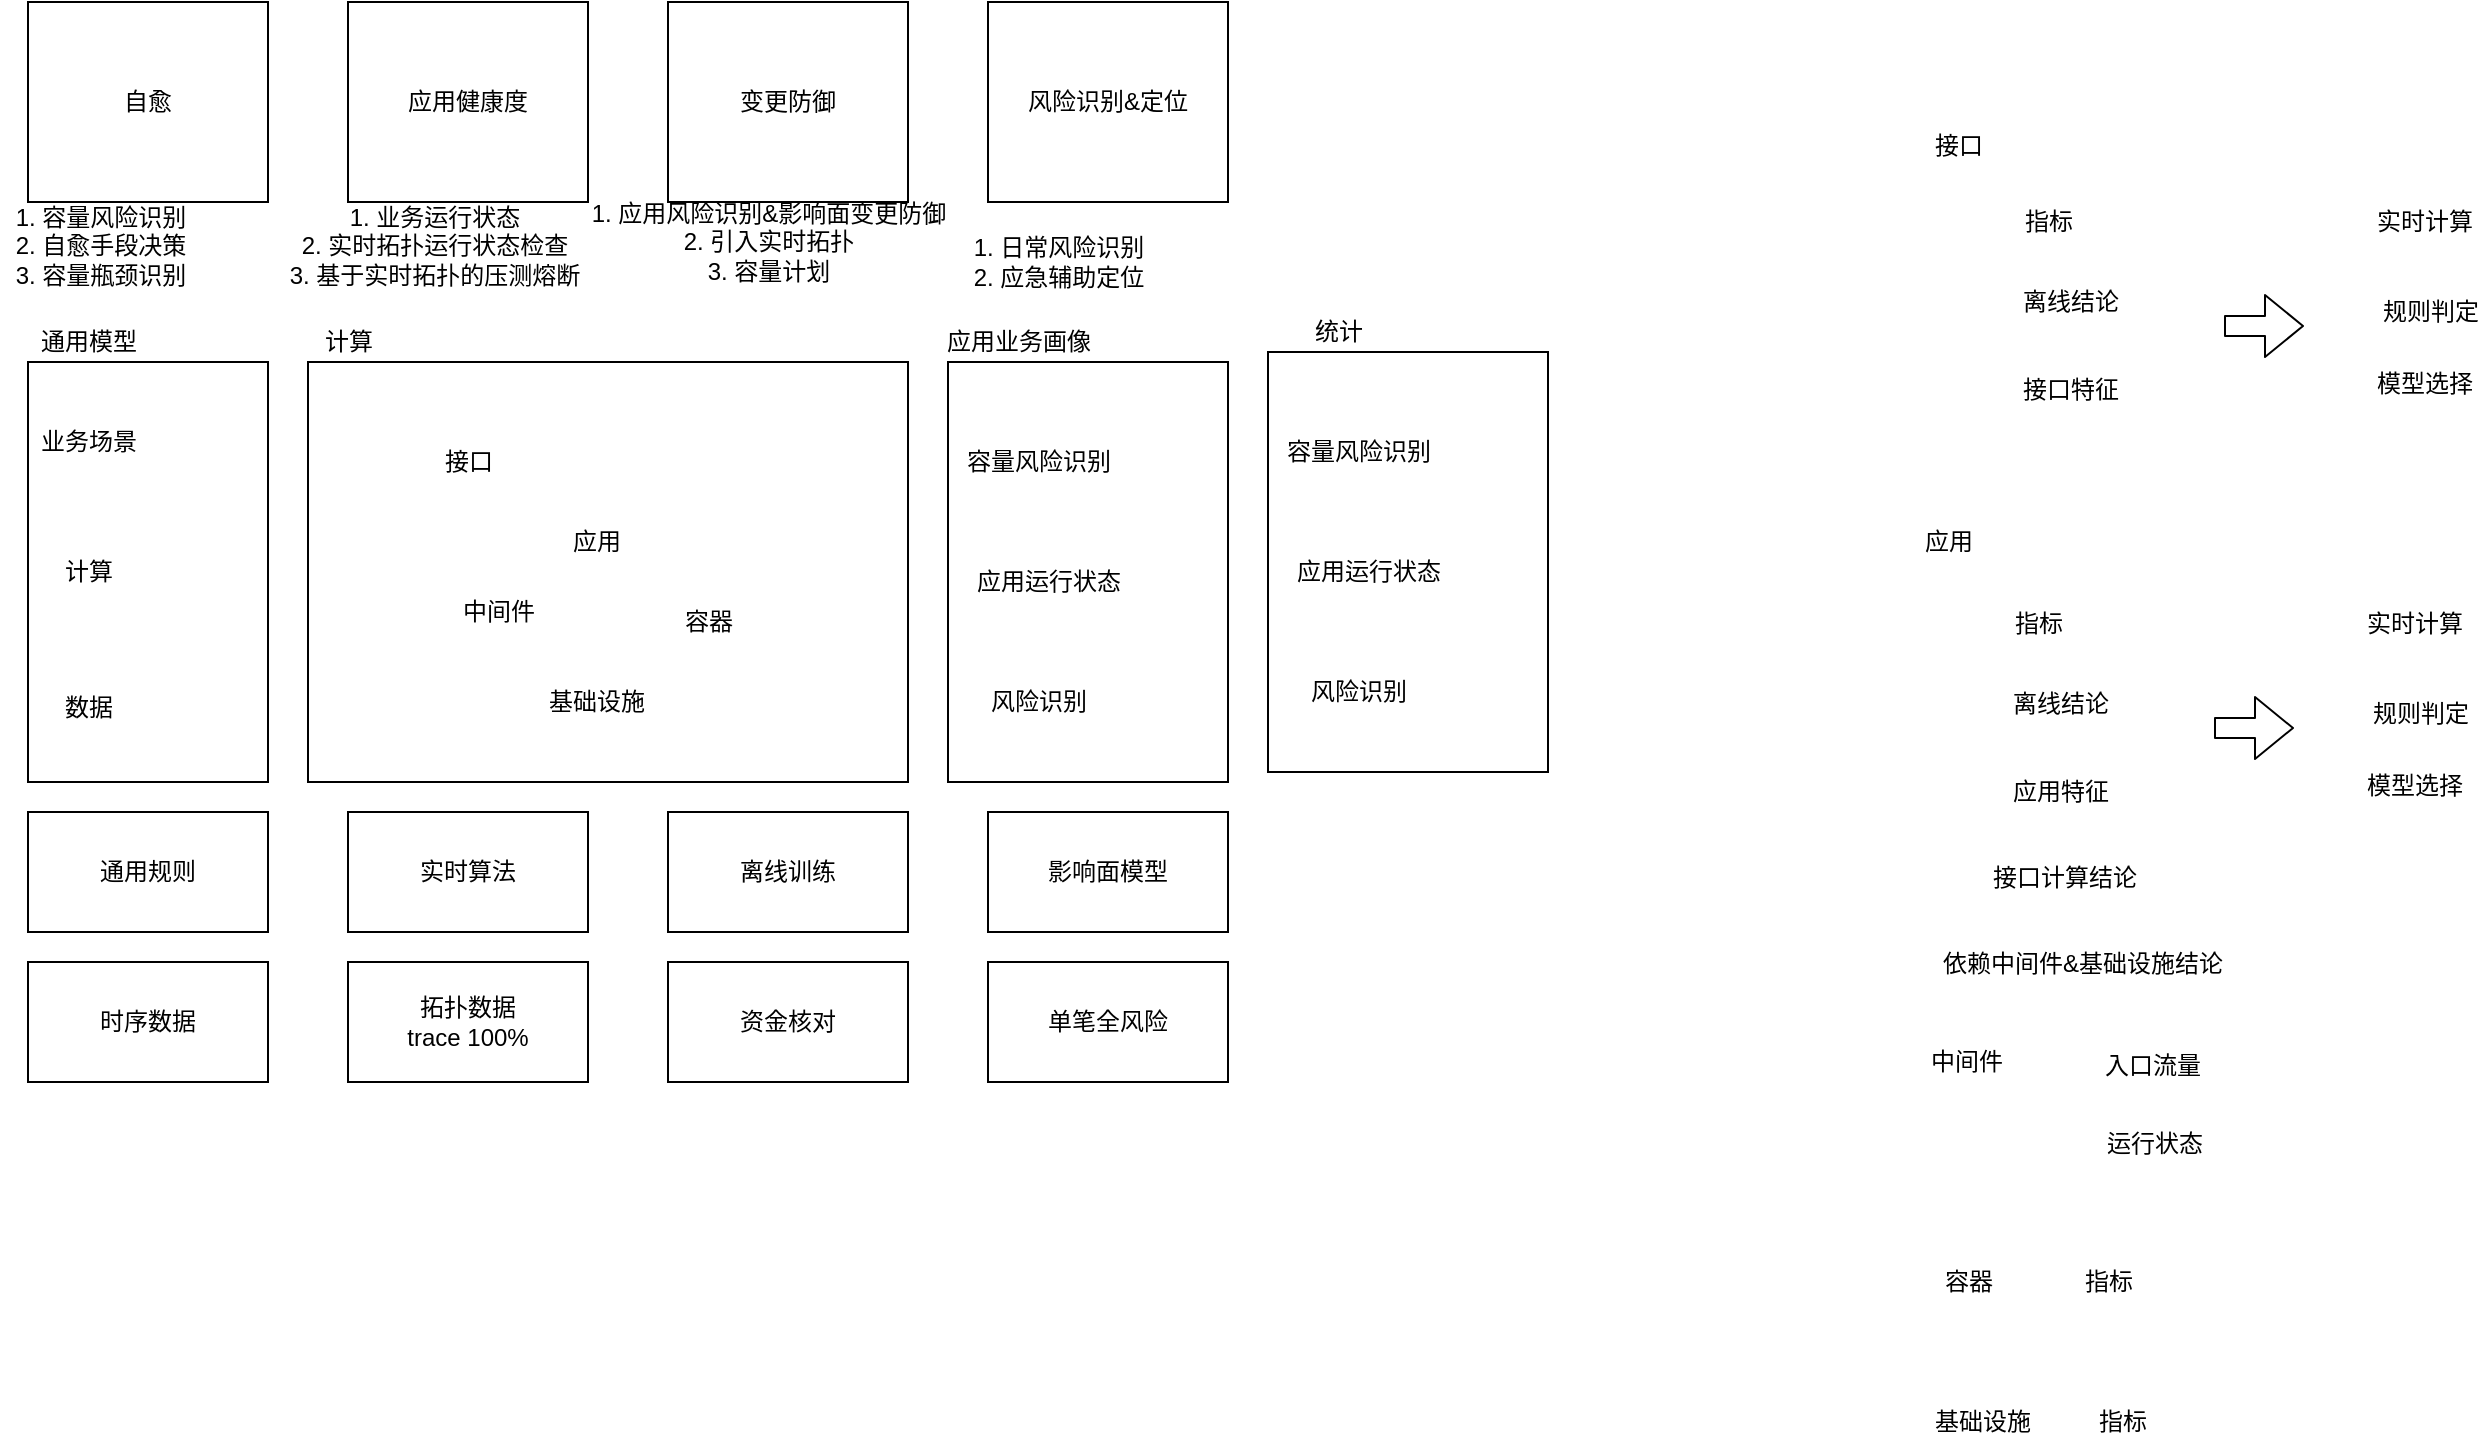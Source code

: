 <mxfile version="13.1.3" type="github">
  <diagram id="1SOZtOeF8l6XhYHRm-za" name="Page-1">
    <mxGraphModel dx="1318" dy="739" grid="1" gridSize="10" guides="1" tooltips="1" connect="1" arrows="1" fold="1" page="1" pageScale="1" pageWidth="827" pageHeight="1169" math="0" shadow="0">
      <root>
        <mxCell id="0" />
        <mxCell id="1" parent="0" />
        <mxCell id="JQEy4xFTPfn_6e3LgADh-1" value="时序数据" style="rounded=0;whiteSpace=wrap;html=1;" parent="1" vertex="1">
          <mxGeometry x="110" y="600" width="120" height="60" as="geometry" />
        </mxCell>
        <mxCell id="JQEy4xFTPfn_6e3LgADh-2" value="拓扑数据&lt;br&gt;trace 100%" style="rounded=0;whiteSpace=wrap;html=1;" parent="1" vertex="1">
          <mxGeometry x="270" y="600" width="120" height="60" as="geometry" />
        </mxCell>
        <mxCell id="JQEy4xFTPfn_6e3LgADh-3" value="资金核对" style="rounded=0;whiteSpace=wrap;html=1;" parent="1" vertex="1">
          <mxGeometry x="430" y="600" width="120" height="60" as="geometry" />
        </mxCell>
        <mxCell id="JQEy4xFTPfn_6e3LgADh-4" value="单笔全风险" style="rounded=0;whiteSpace=wrap;html=1;" parent="1" vertex="1">
          <mxGeometry x="590" y="600" width="120" height="60" as="geometry" />
        </mxCell>
        <mxCell id="JQEy4xFTPfn_6e3LgADh-5" value="通用规则" style="rounded=0;whiteSpace=wrap;html=1;" parent="1" vertex="1">
          <mxGeometry x="110" y="525" width="120" height="60" as="geometry" />
        </mxCell>
        <mxCell id="JQEy4xFTPfn_6e3LgADh-6" value="实时算法" style="rounded=0;whiteSpace=wrap;html=1;" parent="1" vertex="1">
          <mxGeometry x="270" y="525" width="120" height="60" as="geometry" />
        </mxCell>
        <mxCell id="JQEy4xFTPfn_6e3LgADh-7" value="离线训练" style="rounded=0;whiteSpace=wrap;html=1;" parent="1" vertex="1">
          <mxGeometry x="430" y="525" width="120" height="60" as="geometry" />
        </mxCell>
        <mxCell id="JQEy4xFTPfn_6e3LgADh-8" value="影响面模型" style="rounded=0;whiteSpace=wrap;html=1;" parent="1" vertex="1">
          <mxGeometry x="590" y="525" width="120" height="60" as="geometry" />
        </mxCell>
        <mxCell id="JQEy4xFTPfn_6e3LgADh-10" value="" style="rounded=0;whiteSpace=wrap;html=1;" parent="1" vertex="1">
          <mxGeometry x="110" y="300" width="120" height="210" as="geometry" />
        </mxCell>
        <mxCell id="ywDv_ColvlXOYt9Vahqf-1" value="通用模型" style="text;html=1;align=center;verticalAlign=middle;resizable=0;points=[];autosize=1;" vertex="1" parent="1">
          <mxGeometry x="110" y="280" width="60" height="20" as="geometry" />
        </mxCell>
        <mxCell id="ywDv_ColvlXOYt9Vahqf-2" value="计算" style="text;html=1;align=center;verticalAlign=middle;resizable=0;points=[];autosize=1;" vertex="1" parent="1">
          <mxGeometry x="250" y="280" width="40" height="20" as="geometry" />
        </mxCell>
        <mxCell id="ywDv_ColvlXOYt9Vahqf-3" value="应用业务画像" style="text;html=1;align=center;verticalAlign=middle;resizable=0;points=[];autosize=1;" vertex="1" parent="1">
          <mxGeometry x="560" y="280" width="90" height="20" as="geometry" />
        </mxCell>
        <mxCell id="ywDv_ColvlXOYt9Vahqf-4" value="" style="rounded=0;whiteSpace=wrap;html=1;" vertex="1" parent="1">
          <mxGeometry x="250" y="300" width="300" height="210" as="geometry" />
        </mxCell>
        <mxCell id="ywDv_ColvlXOYt9Vahqf-5" value="" style="rounded=0;whiteSpace=wrap;html=1;" vertex="1" parent="1">
          <mxGeometry x="570" y="300" width="140" height="210" as="geometry" />
        </mxCell>
        <mxCell id="ywDv_ColvlXOYt9Vahqf-6" value="自愈" style="rounded=0;whiteSpace=wrap;html=1;" vertex="1" parent="1">
          <mxGeometry x="110" y="120" width="120" height="100" as="geometry" />
        </mxCell>
        <mxCell id="ywDv_ColvlXOYt9Vahqf-7" value="应用健康度" style="rounded=0;whiteSpace=wrap;html=1;" vertex="1" parent="1">
          <mxGeometry x="270" y="120" width="120" height="100" as="geometry" />
        </mxCell>
        <mxCell id="ywDv_ColvlXOYt9Vahqf-8" value="变更防御" style="rounded=0;whiteSpace=wrap;html=1;" vertex="1" parent="1">
          <mxGeometry x="430" y="120" width="120" height="100" as="geometry" />
        </mxCell>
        <mxCell id="ywDv_ColvlXOYt9Vahqf-9" value="风险识别&amp;amp;定位" style="rounded=0;whiteSpace=wrap;html=1;" vertex="1" parent="1">
          <mxGeometry x="590" y="120" width="120" height="100" as="geometry" />
        </mxCell>
        <mxCell id="ywDv_ColvlXOYt9Vahqf-10" value="1. 容量风险识别&lt;br&gt;2. 自愈手段决策&lt;br&gt;3. 容量瓶颈识别" style="text;html=1;align=center;verticalAlign=middle;resizable=0;points=[];autosize=1;" vertex="1" parent="1">
          <mxGeometry x="96" y="217" width="100" height="50" as="geometry" />
        </mxCell>
        <mxCell id="ywDv_ColvlXOYt9Vahqf-11" value="1. 日常风险识别&lt;br&gt;2. 应急辅助定位" style="text;html=1;align=center;verticalAlign=middle;resizable=0;points=[];autosize=1;" vertex="1" parent="1">
          <mxGeometry x="575" y="235" width="100" height="30" as="geometry" />
        </mxCell>
        <mxCell id="ywDv_ColvlXOYt9Vahqf-12" value="1. 业务运行状态&lt;br&gt;2. 实时拓扑运行状态检查&lt;br&gt;3. 基于实时拓扑的压测熔断" style="text;html=1;align=center;verticalAlign=middle;resizable=0;points=[];autosize=1;" vertex="1" parent="1">
          <mxGeometry x="233" y="217" width="160" height="50" as="geometry" />
        </mxCell>
        <mxCell id="ywDv_ColvlXOYt9Vahqf-13" value="1. 应用风险识别&amp;amp;影响面变更防御&lt;br&gt;2. 引入实时拓扑&lt;br&gt;3. 容量计划" style="text;html=1;align=center;verticalAlign=middle;resizable=0;points=[];autosize=1;" vertex="1" parent="1">
          <mxGeometry x="385" y="215" width="190" height="50" as="geometry" />
        </mxCell>
        <mxCell id="ywDv_ColvlXOYt9Vahqf-14" value="业务场景" style="text;html=1;align=center;verticalAlign=middle;resizable=0;points=[];autosize=1;" vertex="1" parent="1">
          <mxGeometry x="110" y="330" width="60" height="20" as="geometry" />
        </mxCell>
        <mxCell id="ywDv_ColvlXOYt9Vahqf-15" value="计算" style="text;html=1;align=center;verticalAlign=middle;resizable=0;points=[];autosize=1;" vertex="1" parent="1">
          <mxGeometry x="120" y="395" width="40" height="20" as="geometry" />
        </mxCell>
        <mxCell id="ywDv_ColvlXOYt9Vahqf-16" value="数据" style="text;html=1;align=center;verticalAlign=middle;resizable=0;points=[];autosize=1;" vertex="1" parent="1">
          <mxGeometry x="120" y="463" width="40" height="20" as="geometry" />
        </mxCell>
        <mxCell id="ywDv_ColvlXOYt9Vahqf-17" value="容量风险识别" style="text;html=1;align=center;verticalAlign=middle;resizable=0;points=[];autosize=1;" vertex="1" parent="1">
          <mxGeometry x="570" y="340" width="90" height="20" as="geometry" />
        </mxCell>
        <mxCell id="ywDv_ColvlXOYt9Vahqf-20" value="应用运行状态" style="text;html=1;align=center;verticalAlign=middle;resizable=0;points=[];autosize=1;" vertex="1" parent="1">
          <mxGeometry x="575" y="400" width="90" height="20" as="geometry" />
        </mxCell>
        <mxCell id="ywDv_ColvlXOYt9Vahqf-21" value="风险识别" style="text;html=1;align=center;verticalAlign=middle;resizable=0;points=[];autosize=1;" vertex="1" parent="1">
          <mxGeometry x="585" y="460" width="60" height="20" as="geometry" />
        </mxCell>
        <mxCell id="ywDv_ColvlXOYt9Vahqf-22" value="应用" style="text;html=1;align=center;verticalAlign=middle;resizable=0;points=[];autosize=1;" vertex="1" parent="1">
          <mxGeometry x="374" y="380" width="40" height="20" as="geometry" />
        </mxCell>
        <mxCell id="ywDv_ColvlXOYt9Vahqf-23" value="中间件" style="text;html=1;align=center;verticalAlign=middle;resizable=0;points=[];autosize=1;" vertex="1" parent="1">
          <mxGeometry x="320" y="415" width="50" height="20" as="geometry" />
        </mxCell>
        <mxCell id="ywDv_ColvlXOYt9Vahqf-24" value="容器" style="text;html=1;align=center;verticalAlign=middle;resizable=0;points=[];autosize=1;" vertex="1" parent="1">
          <mxGeometry x="430" y="420" width="40" height="20" as="geometry" />
        </mxCell>
        <mxCell id="ywDv_ColvlXOYt9Vahqf-25" value="接口" style="text;html=1;align=center;verticalAlign=middle;resizable=0;points=[];autosize=1;" vertex="1" parent="1">
          <mxGeometry x="310" y="340" width="40" height="20" as="geometry" />
        </mxCell>
        <mxCell id="ywDv_ColvlXOYt9Vahqf-26" value="基础设施" style="text;html=1;align=center;verticalAlign=middle;resizable=0;points=[];autosize=1;" vertex="1" parent="1">
          <mxGeometry x="364" y="460" width="60" height="20" as="geometry" />
        </mxCell>
        <mxCell id="ywDv_ColvlXOYt9Vahqf-27" value="统计" style="text;html=1;align=center;verticalAlign=middle;resizable=0;points=[];autosize=1;" vertex="1" parent="1">
          <mxGeometry x="745" y="275" width="40" height="20" as="geometry" />
        </mxCell>
        <mxCell id="ywDv_ColvlXOYt9Vahqf-28" value="" style="rounded=0;whiteSpace=wrap;html=1;" vertex="1" parent="1">
          <mxGeometry x="730" y="295" width="140" height="210" as="geometry" />
        </mxCell>
        <mxCell id="ywDv_ColvlXOYt9Vahqf-29" value="容量风险识别" style="text;html=1;align=center;verticalAlign=middle;resizable=0;points=[];autosize=1;" vertex="1" parent="1">
          <mxGeometry x="730" y="335" width="90" height="20" as="geometry" />
        </mxCell>
        <mxCell id="ywDv_ColvlXOYt9Vahqf-30" value="应用运行状态" style="text;html=1;align=center;verticalAlign=middle;resizable=0;points=[];autosize=1;" vertex="1" parent="1">
          <mxGeometry x="735" y="395" width="90" height="20" as="geometry" />
        </mxCell>
        <mxCell id="ywDv_ColvlXOYt9Vahqf-31" value="风险识别" style="text;html=1;align=center;verticalAlign=middle;resizable=0;points=[];autosize=1;" vertex="1" parent="1">
          <mxGeometry x="745" y="455" width="60" height="20" as="geometry" />
        </mxCell>
        <mxCell id="ywDv_ColvlXOYt9Vahqf-34" value="指标" style="text;html=1;align=center;verticalAlign=middle;resizable=0;points=[];autosize=1;" vertex="1" parent="1">
          <mxGeometry x="1095" y="421" width="40" height="20" as="geometry" />
        </mxCell>
        <mxCell id="ywDv_ColvlXOYt9Vahqf-35" value="离线结论" style="text;html=1;align=center;verticalAlign=middle;resizable=0;points=[];autosize=1;" vertex="1" parent="1">
          <mxGeometry x="1096" y="461" width="60" height="20" as="geometry" />
        </mxCell>
        <mxCell id="ywDv_ColvlXOYt9Vahqf-36" value="应用特征" style="text;html=1;align=center;verticalAlign=middle;resizable=0;points=[];autosize=1;" vertex="1" parent="1">
          <mxGeometry x="1096" y="505" width="60" height="20" as="geometry" />
        </mxCell>
        <mxCell id="ywDv_ColvlXOYt9Vahqf-37" value="实时计算" style="text;html=1;align=center;verticalAlign=middle;resizable=0;points=[];autosize=1;" vertex="1" parent="1">
          <mxGeometry x="1273" y="421" width="60" height="20" as="geometry" />
        </mxCell>
        <mxCell id="ywDv_ColvlXOYt9Vahqf-38" value="规则判定" style="text;html=1;align=center;verticalAlign=middle;resizable=0;points=[];autosize=1;" vertex="1" parent="1">
          <mxGeometry x="1276" y="466" width="60" height="20" as="geometry" />
        </mxCell>
        <mxCell id="ywDv_ColvlXOYt9Vahqf-39" value="模型选择" style="text;html=1;align=center;verticalAlign=middle;resizable=0;points=[];autosize=1;" vertex="1" parent="1">
          <mxGeometry x="1273" y="502" width="60" height="20" as="geometry" />
        </mxCell>
        <mxCell id="ywDv_ColvlXOYt9Vahqf-40" value="" style="shape=flexArrow;endArrow=classic;html=1;" edge="1" parent="1">
          <mxGeometry width="50" height="50" relative="1" as="geometry">
            <mxPoint x="1203" y="483" as="sourcePoint" />
            <mxPoint x="1243" y="483" as="targetPoint" />
          </mxGeometry>
        </mxCell>
        <mxCell id="ywDv_ColvlXOYt9Vahqf-41" value="指标" style="text;html=1;align=center;verticalAlign=middle;resizable=0;points=[];autosize=1;" vertex="1" parent="1">
          <mxGeometry x="1100" y="220" width="40" height="20" as="geometry" />
        </mxCell>
        <mxCell id="ywDv_ColvlXOYt9Vahqf-42" value="离线结论" style="text;html=1;align=center;verticalAlign=middle;resizable=0;points=[];autosize=1;" vertex="1" parent="1">
          <mxGeometry x="1101" y="260" width="60" height="20" as="geometry" />
        </mxCell>
        <mxCell id="ywDv_ColvlXOYt9Vahqf-43" value="接口特征" style="text;html=1;align=center;verticalAlign=middle;resizable=0;points=[];autosize=1;" vertex="1" parent="1">
          <mxGeometry x="1101" y="304" width="60" height="20" as="geometry" />
        </mxCell>
        <mxCell id="ywDv_ColvlXOYt9Vahqf-44" value="实时计算" style="text;html=1;align=center;verticalAlign=middle;resizable=0;points=[];autosize=1;" vertex="1" parent="1">
          <mxGeometry x="1278" y="220" width="60" height="20" as="geometry" />
        </mxCell>
        <mxCell id="ywDv_ColvlXOYt9Vahqf-45" value="规则判定" style="text;html=1;align=center;verticalAlign=middle;resizable=0;points=[];autosize=1;" vertex="1" parent="1">
          <mxGeometry x="1281" y="265" width="60" height="20" as="geometry" />
        </mxCell>
        <mxCell id="ywDv_ColvlXOYt9Vahqf-46" value="模型选择" style="text;html=1;align=center;verticalAlign=middle;resizable=0;points=[];autosize=1;" vertex="1" parent="1">
          <mxGeometry x="1278" y="301" width="60" height="20" as="geometry" />
        </mxCell>
        <mxCell id="ywDv_ColvlXOYt9Vahqf-47" value="" style="shape=flexArrow;endArrow=classic;html=1;" edge="1" parent="1">
          <mxGeometry width="50" height="50" relative="1" as="geometry">
            <mxPoint x="1208" y="282" as="sourcePoint" />
            <mxPoint x="1248" y="282" as="targetPoint" />
          </mxGeometry>
        </mxCell>
        <mxCell id="ywDv_ColvlXOYt9Vahqf-48" value="接口" style="text;html=1;align=center;verticalAlign=middle;resizable=0;points=[];autosize=1;" vertex="1" parent="1">
          <mxGeometry x="1055" y="182" width="40" height="20" as="geometry" />
        </mxCell>
        <mxCell id="ywDv_ColvlXOYt9Vahqf-49" value="应用" style="text;html=1;align=center;verticalAlign=middle;resizable=0;points=[];autosize=1;" vertex="1" parent="1">
          <mxGeometry x="1050" y="380" width="40" height="20" as="geometry" />
        </mxCell>
        <mxCell id="ywDv_ColvlXOYt9Vahqf-50" value="接口计算结论" style="text;html=1;align=center;verticalAlign=middle;resizable=0;points=[];autosize=1;" vertex="1" parent="1">
          <mxGeometry x="1083" y="548" width="90" height="20" as="geometry" />
        </mxCell>
        <mxCell id="ywDv_ColvlXOYt9Vahqf-51" value="依赖中间件&amp;amp;基础设施结论" style="text;html=1;align=center;verticalAlign=middle;resizable=0;points=[];autosize=1;" vertex="1" parent="1">
          <mxGeometry x="1057" y="591" width="160" height="20" as="geometry" />
        </mxCell>
        <mxCell id="ywDv_ColvlXOYt9Vahqf-52" value="中间件" style="text;html=1;align=center;verticalAlign=middle;resizable=0;points=[];autosize=1;" vertex="1" parent="1">
          <mxGeometry x="1053.5" y="640" width="50" height="20" as="geometry" />
        </mxCell>
        <mxCell id="ywDv_ColvlXOYt9Vahqf-53" value="入口流量" style="text;html=1;align=center;verticalAlign=middle;resizable=0;points=[];autosize=1;" vertex="1" parent="1">
          <mxGeometry x="1141.5" y="642" width="60" height="20" as="geometry" />
        </mxCell>
        <mxCell id="ywDv_ColvlXOYt9Vahqf-54" value="运行状态" style="text;html=1;align=center;verticalAlign=middle;resizable=0;points=[];autosize=1;" vertex="1" parent="1">
          <mxGeometry x="1142.5" y="681" width="60" height="20" as="geometry" />
        </mxCell>
        <mxCell id="ywDv_ColvlXOYt9Vahqf-55" value="基础设施" style="text;html=1;align=center;verticalAlign=middle;resizable=0;points=[];autosize=1;" vertex="1" parent="1">
          <mxGeometry x="1057" y="820" width="60" height="20" as="geometry" />
        </mxCell>
        <mxCell id="ywDv_ColvlXOYt9Vahqf-56" value="指标" style="text;html=1;align=center;verticalAlign=middle;resizable=0;points=[];autosize=1;" vertex="1" parent="1">
          <mxGeometry x="1137" y="820" width="40" height="20" as="geometry" />
        </mxCell>
        <mxCell id="ywDv_ColvlXOYt9Vahqf-57" value="容器" style="text;html=1;align=center;verticalAlign=middle;resizable=0;points=[];autosize=1;" vertex="1" parent="1">
          <mxGeometry x="1060" y="750" width="40" height="20" as="geometry" />
        </mxCell>
        <mxCell id="ywDv_ColvlXOYt9Vahqf-58" value="指标" style="text;html=1;align=center;verticalAlign=middle;resizable=0;points=[];autosize=1;" vertex="1" parent="1">
          <mxGeometry x="1130" y="750" width="40" height="20" as="geometry" />
        </mxCell>
      </root>
    </mxGraphModel>
  </diagram>
</mxfile>
